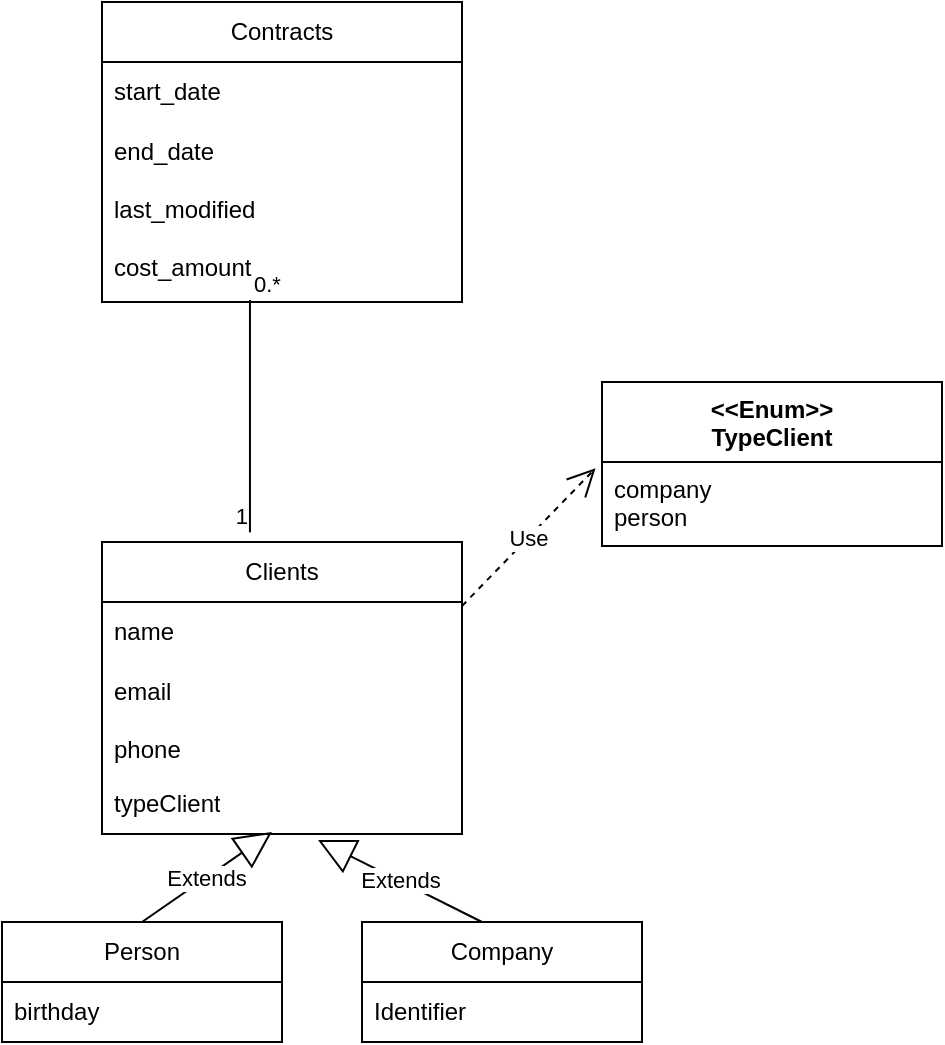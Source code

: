 <mxfile version="28.2.5">
  <diagram name="Page-1" id="fVQyB3bY5Kh1HrkF0wA4">
    <mxGraphModel dx="818" dy="1766" grid="1" gridSize="10" guides="1" tooltips="1" connect="1" arrows="1" fold="1" page="1" pageScale="1" pageWidth="827" pageHeight="1169" math="0" shadow="0">
      <root>
        <mxCell id="0" />
        <mxCell id="1" parent="0" />
        <mxCell id="Tunb3DQ7aBnTt5NvFvom-1" value="Clients" style="swimlane;fontStyle=0;childLayout=stackLayout;horizontal=1;startSize=30;horizontalStack=0;resizeParent=1;resizeParentMax=0;resizeLast=0;collapsible=1;marginBottom=0;whiteSpace=wrap;html=1;" vertex="1" parent="1">
          <mxGeometry x="140" y="170" width="180" height="146" as="geometry" />
        </mxCell>
        <mxCell id="Tunb3DQ7aBnTt5NvFvom-2" value="name" style="text;strokeColor=none;fillColor=none;align=left;verticalAlign=middle;spacingLeft=4;spacingRight=4;overflow=hidden;points=[[0,0.5],[1,0.5]];portConstraint=eastwest;rotatable=0;whiteSpace=wrap;html=1;" vertex="1" parent="Tunb3DQ7aBnTt5NvFvom-1">
          <mxGeometry y="30" width="180" height="30" as="geometry" />
        </mxCell>
        <mxCell id="Tunb3DQ7aBnTt5NvFvom-3" value="email" style="text;strokeColor=none;fillColor=none;align=left;verticalAlign=middle;spacingLeft=4;spacingRight=4;overflow=hidden;points=[[0,0.5],[1,0.5]];portConstraint=eastwest;rotatable=0;whiteSpace=wrap;html=1;" vertex="1" parent="Tunb3DQ7aBnTt5NvFvom-1">
          <mxGeometry y="60" width="180" height="30" as="geometry" />
        </mxCell>
        <mxCell id="Tunb3DQ7aBnTt5NvFvom-31" value="phone" style="text;strokeColor=none;fillColor=none;align=left;verticalAlign=top;spacingLeft=4;spacingRight=4;overflow=hidden;rotatable=0;points=[[0,0.5],[1,0.5]];portConstraint=eastwest;whiteSpace=wrap;html=1;" vertex="1" parent="Tunb3DQ7aBnTt5NvFvom-1">
          <mxGeometry y="90" width="180" height="26" as="geometry" />
        </mxCell>
        <mxCell id="Tunb3DQ7aBnTt5NvFvom-4" value="typeClient" style="text;strokeColor=none;fillColor=none;align=left;verticalAlign=middle;spacingLeft=4;spacingRight=4;overflow=hidden;points=[[0,0.5],[1,0.5]];portConstraint=eastwest;rotatable=0;whiteSpace=wrap;html=1;" vertex="1" parent="Tunb3DQ7aBnTt5NvFvom-1">
          <mxGeometry y="116" width="180" height="30" as="geometry" />
        </mxCell>
        <mxCell id="Tunb3DQ7aBnTt5NvFvom-7" value="Person" style="swimlane;fontStyle=0;childLayout=stackLayout;horizontal=1;startSize=30;horizontalStack=0;resizeParent=1;resizeParentMax=0;resizeLast=0;collapsible=1;marginBottom=0;whiteSpace=wrap;html=1;" vertex="1" parent="1">
          <mxGeometry x="90" y="360" width="140" height="60" as="geometry" />
        </mxCell>
        <mxCell id="Tunb3DQ7aBnTt5NvFvom-8" value="birthday" style="text;strokeColor=none;fillColor=none;align=left;verticalAlign=middle;spacingLeft=4;spacingRight=4;overflow=hidden;points=[[0,0.5],[1,0.5]];portConstraint=eastwest;rotatable=0;whiteSpace=wrap;html=1;" vertex="1" parent="Tunb3DQ7aBnTt5NvFvom-7">
          <mxGeometry y="30" width="140" height="30" as="geometry" />
        </mxCell>
        <mxCell id="Tunb3DQ7aBnTt5NvFvom-12" value="Company" style="swimlane;fontStyle=0;childLayout=stackLayout;horizontal=1;startSize=30;horizontalStack=0;resizeParent=1;resizeParentMax=0;resizeLast=0;collapsible=1;marginBottom=0;whiteSpace=wrap;html=1;" vertex="1" parent="1">
          <mxGeometry x="270" y="360" width="140" height="60" as="geometry" />
        </mxCell>
        <mxCell id="Tunb3DQ7aBnTt5NvFvom-13" value="Identifier" style="text;strokeColor=none;fillColor=none;align=left;verticalAlign=middle;spacingLeft=4;spacingRight=4;overflow=hidden;points=[[0,0.5],[1,0.5]];portConstraint=eastwest;rotatable=0;whiteSpace=wrap;html=1;" vertex="1" parent="Tunb3DQ7aBnTt5NvFvom-12">
          <mxGeometry y="30" width="140" height="30" as="geometry" />
        </mxCell>
        <mxCell id="Tunb3DQ7aBnTt5NvFvom-15" value="Extends" style="endArrow=block;endSize=16;endFill=0;html=1;rounded=0;entryX=0.472;entryY=0.967;entryDx=0;entryDy=0;entryPerimeter=0;exitX=0.5;exitY=0;exitDx=0;exitDy=0;" edge="1" parent="1" source="Tunb3DQ7aBnTt5NvFvom-7" target="Tunb3DQ7aBnTt5NvFvom-4">
          <mxGeometry width="160" relative="1" as="geometry">
            <mxPoint x="110" y="330" as="sourcePoint" />
            <mxPoint x="270" y="330" as="targetPoint" />
          </mxGeometry>
        </mxCell>
        <mxCell id="Tunb3DQ7aBnTt5NvFvom-16" value="Extends" style="endArrow=block;endSize=16;endFill=0;html=1;rounded=0;entryX=0.6;entryY=1.1;entryDx=0;entryDy=0;entryPerimeter=0;exitX=0.5;exitY=0;exitDx=0;exitDy=0;" edge="1" parent="1" target="Tunb3DQ7aBnTt5NvFvom-4">
          <mxGeometry width="160" relative="1" as="geometry">
            <mxPoint x="330" y="360" as="sourcePoint" />
            <mxPoint x="395" y="289" as="targetPoint" />
          </mxGeometry>
        </mxCell>
        <mxCell id="Tunb3DQ7aBnTt5NvFvom-17" value="Contracts" style="swimlane;fontStyle=0;childLayout=stackLayout;horizontal=1;startSize=30;horizontalStack=0;resizeParent=1;resizeParentMax=0;resizeLast=0;collapsible=1;marginBottom=0;whiteSpace=wrap;html=1;" vertex="1" parent="1">
          <mxGeometry x="140" y="-100" width="180" height="150" as="geometry" />
        </mxCell>
        <mxCell id="Tunb3DQ7aBnTt5NvFvom-18" value="start_date" style="text;strokeColor=none;fillColor=none;align=left;verticalAlign=middle;spacingLeft=4;spacingRight=4;overflow=hidden;points=[[0,0.5],[1,0.5]];portConstraint=eastwest;rotatable=0;whiteSpace=wrap;html=1;" vertex="1" parent="Tunb3DQ7aBnTt5NvFvom-17">
          <mxGeometry y="30" width="180" height="30" as="geometry" />
        </mxCell>
        <mxCell id="Tunb3DQ7aBnTt5NvFvom-19" value="end_date" style="text;strokeColor=none;fillColor=none;align=left;verticalAlign=middle;spacingLeft=4;spacingRight=4;overflow=hidden;points=[[0,0.5],[1,0.5]];portConstraint=eastwest;rotatable=0;whiteSpace=wrap;html=1;" vertex="1" parent="Tunb3DQ7aBnTt5NvFvom-17">
          <mxGeometry y="60" width="180" height="30" as="geometry" />
        </mxCell>
        <mxCell id="Tunb3DQ7aBnTt5NvFvom-21" value="last_modified" style="text;strokeColor=none;fillColor=none;align=left;verticalAlign=top;spacingLeft=4;spacingRight=4;overflow=hidden;rotatable=0;points=[[0,0.5],[1,0.5]];portConstraint=eastwest;whiteSpace=wrap;html=1;" vertex="1" parent="Tunb3DQ7aBnTt5NvFvom-17">
          <mxGeometry y="90" width="180" height="26" as="geometry" />
        </mxCell>
        <mxCell id="Tunb3DQ7aBnTt5NvFvom-20" value="cost_amount" style="text;strokeColor=none;fillColor=none;align=left;verticalAlign=middle;spacingLeft=4;spacingRight=4;overflow=hidden;points=[[0,0.5],[1,0.5]];portConstraint=eastwest;rotatable=0;whiteSpace=wrap;html=1;" vertex="1" parent="Tunb3DQ7aBnTt5NvFvom-17">
          <mxGeometry y="116" width="180" height="34" as="geometry" />
        </mxCell>
        <mxCell id="Tunb3DQ7aBnTt5NvFvom-23" value="" style="endArrow=none;html=1;edgeStyle=orthogonalEdgeStyle;rounded=0;exitX=0.411;exitY=0.971;exitDx=0;exitDy=0;exitPerimeter=0;entryX=0.411;entryY=-0.033;entryDx=0;entryDy=0;entryPerimeter=0;" edge="1" parent="1" source="Tunb3DQ7aBnTt5NvFvom-20" target="Tunb3DQ7aBnTt5NvFvom-1">
          <mxGeometry relative="1" as="geometry">
            <mxPoint x="160" y="120" as="sourcePoint" />
            <mxPoint x="320" y="120" as="targetPoint" />
          </mxGeometry>
        </mxCell>
        <mxCell id="Tunb3DQ7aBnTt5NvFvom-24" value="0.*" style="edgeLabel;resizable=0;html=1;align=left;verticalAlign=bottom;" connectable="0" vertex="1" parent="Tunb3DQ7aBnTt5NvFvom-23">
          <mxGeometry x="-1" relative="1" as="geometry" />
        </mxCell>
        <mxCell id="Tunb3DQ7aBnTt5NvFvom-25" value="1" style="edgeLabel;resizable=0;html=1;align=right;verticalAlign=bottom;" connectable="0" vertex="1" parent="Tunb3DQ7aBnTt5NvFvom-23">
          <mxGeometry x="1" relative="1" as="geometry" />
        </mxCell>
        <mxCell id="Tunb3DQ7aBnTt5NvFvom-26" value="&lt;div&gt;&amp;lt;&amp;lt;Enum&amp;gt;&amp;gt;&lt;/div&gt;TypeClient" style="swimlane;fontStyle=1;align=center;verticalAlign=top;childLayout=stackLayout;horizontal=1;startSize=40;horizontalStack=0;resizeParent=1;resizeParentMax=0;resizeLast=0;collapsible=1;marginBottom=0;whiteSpace=wrap;html=1;" vertex="1" parent="1">
          <mxGeometry x="390" y="90" width="170" height="82" as="geometry" />
        </mxCell>
        <mxCell id="Tunb3DQ7aBnTt5NvFvom-27" value="company&lt;div&gt;person&lt;/div&gt;" style="text;strokeColor=none;fillColor=none;align=left;verticalAlign=top;spacingLeft=4;spacingRight=4;overflow=hidden;rotatable=0;points=[[0,0.5],[1,0.5]];portConstraint=eastwest;whiteSpace=wrap;html=1;" vertex="1" parent="Tunb3DQ7aBnTt5NvFvom-26">
          <mxGeometry y="40" width="170" height="42" as="geometry" />
        </mxCell>
        <mxCell id="Tunb3DQ7aBnTt5NvFvom-30" value="Use" style="endArrow=open;endSize=12;dashed=1;html=1;rounded=0;exitX=1;exitY=0.067;exitDx=0;exitDy=0;exitPerimeter=0;entryX=-0.019;entryY=0.074;entryDx=0;entryDy=0;entryPerimeter=0;" edge="1" parent="1" source="Tunb3DQ7aBnTt5NvFvom-2" target="Tunb3DQ7aBnTt5NvFvom-27">
          <mxGeometry width="160" relative="1" as="geometry">
            <mxPoint x="270" y="140" as="sourcePoint" />
            <mxPoint x="430" y="140" as="targetPoint" />
          </mxGeometry>
        </mxCell>
      </root>
    </mxGraphModel>
  </diagram>
</mxfile>
